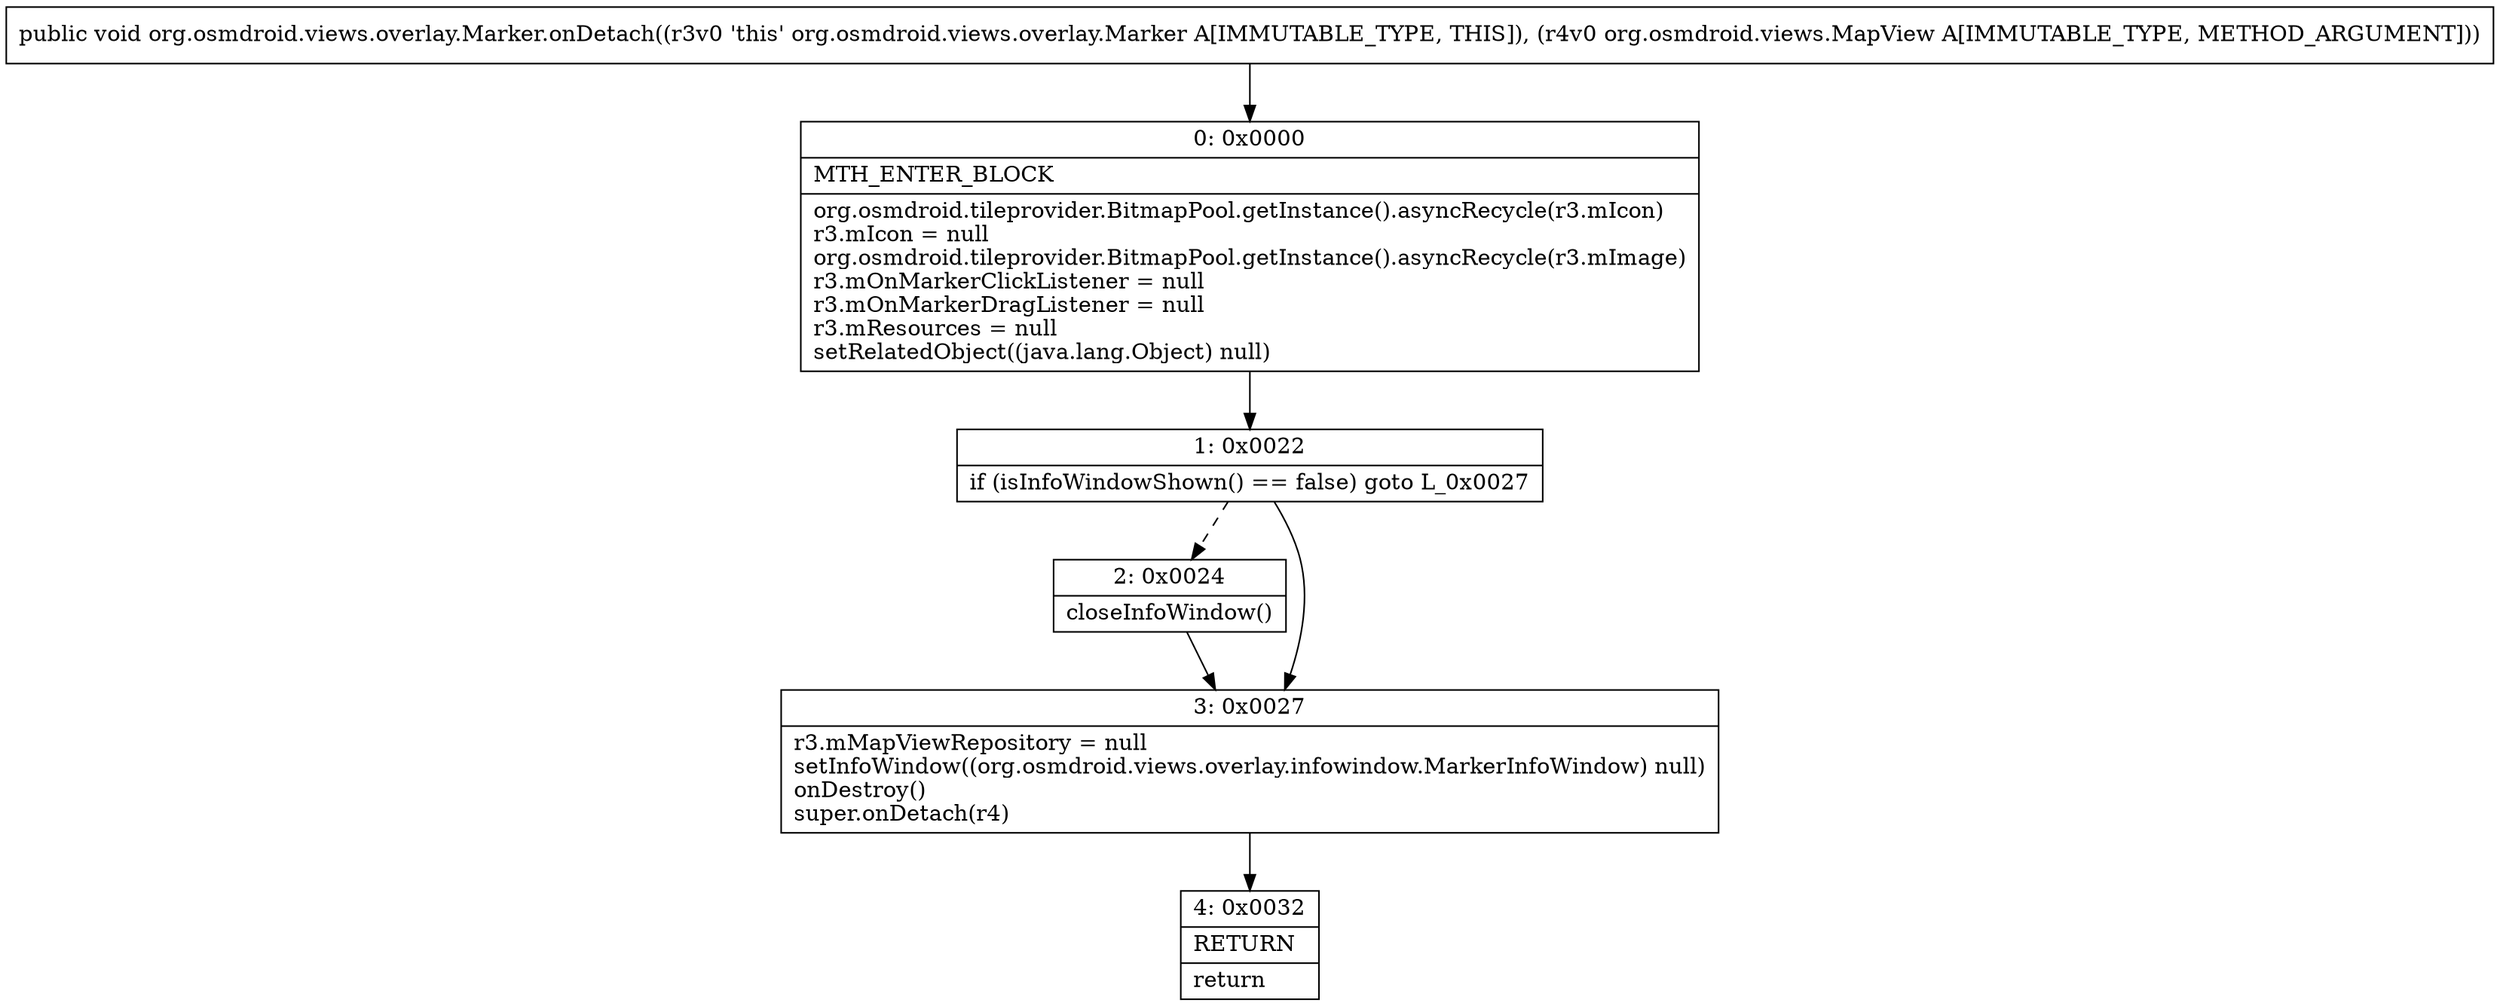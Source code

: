 digraph "CFG fororg.osmdroid.views.overlay.Marker.onDetach(Lorg\/osmdroid\/views\/MapView;)V" {
Node_0 [shape=record,label="{0\:\ 0x0000|MTH_ENTER_BLOCK\l|org.osmdroid.tileprovider.BitmapPool.getInstance().asyncRecycle(r3.mIcon)\lr3.mIcon = null\lorg.osmdroid.tileprovider.BitmapPool.getInstance().asyncRecycle(r3.mImage)\lr3.mOnMarkerClickListener = null\lr3.mOnMarkerDragListener = null\lr3.mResources = null\lsetRelatedObject((java.lang.Object) null)\l}"];
Node_1 [shape=record,label="{1\:\ 0x0022|if (isInfoWindowShown() == false) goto L_0x0027\l}"];
Node_2 [shape=record,label="{2\:\ 0x0024|closeInfoWindow()\l}"];
Node_3 [shape=record,label="{3\:\ 0x0027|r3.mMapViewRepository = null\lsetInfoWindow((org.osmdroid.views.overlay.infowindow.MarkerInfoWindow) null)\lonDestroy()\lsuper.onDetach(r4)\l}"];
Node_4 [shape=record,label="{4\:\ 0x0032|RETURN\l|return\l}"];
MethodNode[shape=record,label="{public void org.osmdroid.views.overlay.Marker.onDetach((r3v0 'this' org.osmdroid.views.overlay.Marker A[IMMUTABLE_TYPE, THIS]), (r4v0 org.osmdroid.views.MapView A[IMMUTABLE_TYPE, METHOD_ARGUMENT])) }"];
MethodNode -> Node_0;
Node_0 -> Node_1;
Node_1 -> Node_2[style=dashed];
Node_1 -> Node_3;
Node_2 -> Node_3;
Node_3 -> Node_4;
}


